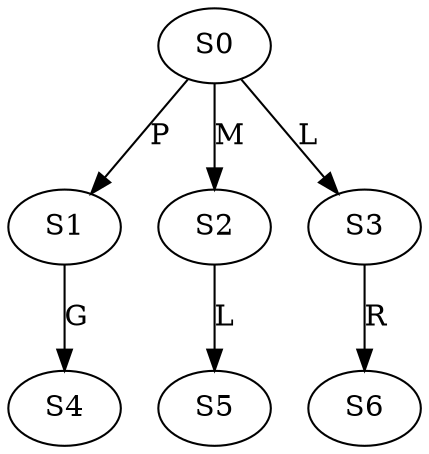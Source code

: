 strict digraph  {
	S0 -> S1 [ label = P ];
	S0 -> S2 [ label = M ];
	S0 -> S3 [ label = L ];
	S1 -> S4 [ label = G ];
	S2 -> S5 [ label = L ];
	S3 -> S6 [ label = R ];
}
